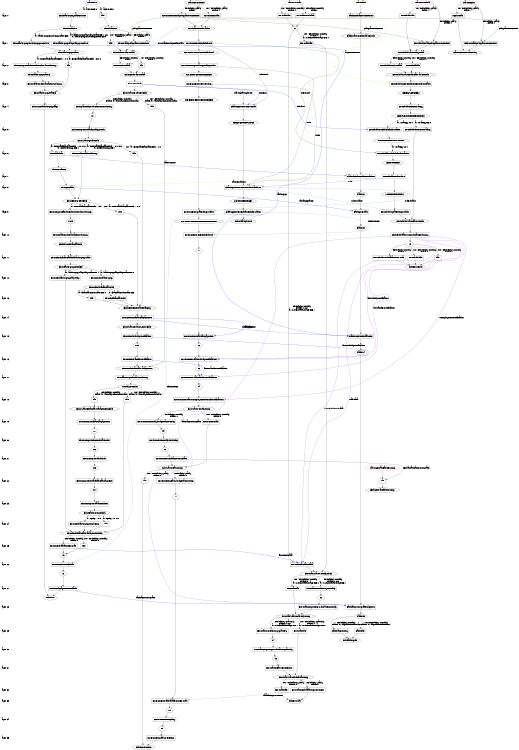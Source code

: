 digraph state_graph {
	rankdir=TB;
	size="8,5;"
	layer_0 [shape=plaintext, label="layer 0"];
	layer_1 [shape=plaintext, label="layer 1"];
	layer_0 -> layer_1 [style=invis];
	layer_2 [shape=plaintext, label="layer 2"];
	layer_1 -> layer_2 [style=invis];
	layer_3 [shape=plaintext, label="layer 3"];
	layer_2 -> layer_3 [style=invis];
	layer_4 [shape=plaintext, label="layer 4"];
	layer_3 -> layer_4 [style=invis];
	layer_5 [shape=plaintext, label="layer 5"];
	layer_4 -> layer_5 [style=invis];
	layer_6 [shape=plaintext, label="layer 6"];
	layer_5 -> layer_6 [style=invis];
	layer_7 [shape=plaintext, label="layer 7"];
	layer_6 -> layer_7 [style=invis];
	layer_8 [shape=plaintext, label="layer 8"];
	layer_7 -> layer_8 [style=invis];
	layer_9 [shape=plaintext, label="layer 9"];
	layer_8 -> layer_9 [style=invis];
	layer_10 [shape=plaintext, label="layer 10"];
	layer_9 -> layer_10 [style=invis];
	layer_11 [shape=plaintext, label="layer 11"];
	layer_10 -> layer_11 [style=invis];
	layer_12 [shape=plaintext, label="layer 12"];
	layer_11 -> layer_12 [style=invis];
	layer_13 [shape=plaintext, label="layer 13"];
	layer_12 -> layer_13 [style=invis];
	layer_14 [shape=plaintext, label="layer 14"];
	layer_13 -> layer_14 [style=invis];
	layer_15 [shape=plaintext, label="layer 15"];
	layer_14 -> layer_15 [style=invis];
	layer_16 [shape=plaintext, label="layer 16"];
	layer_15 -> layer_16 [style=invis];
	layer_17 [shape=plaintext, label="layer 17"];
	layer_16 -> layer_17 [style=invis];
	layer_18 [shape=plaintext, label="layer 18"];
	layer_17 -> layer_18 [style=invis];
	layer_19 [shape=plaintext, label="layer 19"];
	layer_18 -> layer_19 [style=invis];
	layer_20 [shape=plaintext, label="layer 20"];
	layer_19 -> layer_20 [style=invis];
	layer_21 [shape=plaintext, label="layer 21"];
	layer_20 -> layer_21 [style=invis];
	layer_22 [shape=plaintext, label="layer 22"];
	layer_21 -> layer_22 [style=invis];
	layer_23 [shape=plaintext, label="layer 23"];
	layer_22 -> layer_23 [style=invis];
	layer_24 [shape=plaintext, label="layer 24"];
	layer_23 -> layer_24 [style=invis];
	layer_25 [shape=plaintext, label="layer 25"];
	layer_24 -> layer_25 [style=invis];
	layer_26 [shape=plaintext, label="layer 26"];
	layer_25 -> layer_26 [style=invis];
	layer_27 [shape=plaintext, label="layer 27"];
	layer_26 -> layer_27 [style=invis];
	layer_28 [shape=plaintext, label="layer 28"];
	layer_27 -> layer_28 [style=invis];
	layer_29 [shape=plaintext, label="layer 29"];
	layer_28 -> layer_29 [style=invis];
	layer_30 [shape=plaintext, label="layer 30"];
	layer_29 -> layer_30 [style=invis];
	layer_31 [shape=plaintext, label="layer 31"];
	layer_30 -> layer_31 [style=invis];
	layer_32 [shape=plaintext, label="layer 32"];
	layer_31 -> layer_32 [style=invis];
	layer_33 [shape=plaintext, label="layer 33"];
	layer_32 -> layer_33 [style=invis];
	layer_34 [shape=plaintext, label="layer 34"];
	layer_33 -> layer_34 [style=invis];
	layer_35 [shape=plaintext, label="layer 35"];
	layer_34 -> layer_35 [style=invis];
	
	/* States */
	Firm_Monthly_Decision [label = "Monthly_Decision"]
	Firm_Firm_Start_Macro_Data [label = "Firm_Start_Macro_Data"]
	Firm_16 [label = "16"]
	Firm_15 [label = "15"]
	Firm_Firm_Start_Producer_Role [label = "Firm_Start_Producer_Role"]
	Firm_Firm_End_Macro_Data [label = "Firm_End_Macro_Data"]
	Firm_end_Firm [label = "end_Firm"]
	Firm_Firm_bankrupty_state_3 [label = "Firm_bankrupty_state_3"]
	Firm_Firm_bankrupty_state_2 [label = "Firm_bankrupty_state_2"]
	Firm_Firm_is_active [label = "Firm_is_active"]
	Firm_start_Firm [label = "start_Firm", color=blue]; 
	Firm_Firm_bankrupty_state_1 [label = "Firm_bankrupty_state_1"]
	Firm_Firm_not_active [label = "Firm_not_active"]
	Firm_Firm_End_Financial_Management [label = "Firm_End_Financial_Management"]
	Firm_005 [label = "005"]
	Firm_Firm_Start_Public_Sector_Role [label = "Firm_Start_Public_Sector_Role"]
	Firm_Firm_End_External_Financing [label = "Firm_End_External_Financing"]
	Firm_Firm_checks_financial_crisis [label = "Firm_checks_financial_crisis"]
	Firm_Firm_bankruptcy_checked [label = "Firm_bankruptcy_checked"]
	Firm_End_Firm_Financial_Role [label = "End_Firm_Financial_Role"]
	Firm_0003 [label = "0003"]
	Firm_02 [label = "02"]
	Firm_Firm_End_Financial_Management_Role [label = "Firm_End_Financial_Management_Role"]
	Firm_Firm_Bankruptcy_check [label = "Firm_Bankruptcy_check"]
	Firm_004 [label = "004"]
	Firm_003 [label = "003"]
	Firm_002 [label = "002"]
	Firm_001 [label = "001"]
	Firm_Firm_Start_Financial_Management_Role [label = "Firm_Start_Financial_Management_Role"]
	Firm_Firm_End_Credit_Role [label = "Firm_End_Credit_Role"]
	Firm_Firm_Credit_02 [label = "Firm_Credit_02"]
	Firm_Firm_Start_Credit_Role [label = "Firm_Start_Credit_Role"]
	Household_end_Household [label = "end_Household"]
	Household_15 [label = "15"]
	Household_Household_Start_Policy_Data [label = "Household_Start_Policy_Data"]
	Household_start_Household [label = "start_Household", color=blueviolet]; 
	Household_WAITORDERSTATUS [label = "WAITORDERSTATUS"]
	Household_Household_Start_Labour_Role [label = "Household_Start_Labour_Role"]
	Household_SEND_ORDERS [label = "SEND_ORDERS"]
	Household_BOND_BELIEF_FORMATION [label = "BOND_BELIEF_FORMATION"]
	Household_CHOOSE_TO_TRADE_OR_NOT [label = "CHOOSE_TO_TRADE_OR_NOT"]
	Household_SELECTSTRATEGY [label = "SELECTSTRATEGY"]
	Household_Household_Start_Financial_Market_Role [label = "Household_Start_Financial_Market_Role"]
	IGFirm_Start_IGFirm_Productivity [label = "Start_IGFirm_Productivity"]
	IGFirm_start_IGFirm [label = "start_IGFirm", color=brown]; 
	Eurostat_end_Eurostat [label = "end_Eurostat"]
	Eurostat_Eurostat_Start_EndOfYear_Loop [label = "Eurostat_Start_EndOfYear_Loop"]
	Eurostat_05 [label = "05"]
	Eurostat_04 [label = "04"]
	Eurostat_Eurostat_Start_Quarterly_Loop [label = "Eurostat_Start_Quarterly_Loop"]
	Eurostat_02 [label = "02"]
	Eurostat_Eurostat_Start_Monthly_Loop [label = "Eurostat_Start_Monthly_Loop"]
	Eurostat_01 [label = "01"]
	Eurostat_start_Eurostat [label = "start_Eurostat", color=burlywood4]; 
	Clearinghouse_end_Clearinghouse [label = "end_Clearinghouse"]
	Clearinghouse_COMPUTEDPRICES [label = "COMPUTEDPRICES"]
	Clearinghouse_RECEIVEDINFOSTOCK [label = "RECEIVEDINFOSTOCK"]
	Clearinghouse_start_Clearinghouse [label = "start_Clearinghouse", color=cadetblue]; 
	Bank_start_Bank [label = "start_Bank", color=chartreuse]; 
	Bank_end_Bank_cycle [label = "end_Bank_cycle"]
	Bank_Bank_05 [label = "Bank_05"]
	Bank_Bank_04 [label = "Bank_04"]
	Bank_Bank_03 [label = "Bank_03"]
	Bank_Bank_02 [label = "Bank_02"]
	Bank_Bank_start_credit_market_role [label = "Bank_start_credit_market_role"]
	Government_end_Government [label = "end_Government"]
	Government_09 [label = "09"]
	Government_08 [label = "08"]
	Government_07 [label = "07"]
	Government_06 [label = "06"]
	Government_05 [label = "05"]
	Government_Gov_Start_Yearly_Loop [label = "Gov_Start_Yearly_Loop"]
	Government_Gov_Start_Monthly_Loop [label = "Gov_Start_Monthly_Loop"]
	Government_04 [label = "04"]
	Government_03 [label = "03"]
	Government_02 [label = "02"]
	Government_start_Government [label = "start_Government", color=darkgreen]; 
	Government_01 [label = "01"]
	Government_GOVERNMENT_PORTFOLIO_UPDATED [label = "GOVERNMENT_PORTFOLIO_UPDATED"]
	Government_GOVERNMENT_SENT_ORDER [label = "GOVERNMENT_SENT_ORDER"]
	Government_GOVERNMENT_IN_DEFICIT [label = "GOVERNMENT_IN_DEFICIT"]
	Government_GOVERNMENT_SENT_info_bond [label = "GOVERNMENT_SENT_info_bond"]
	Government_Gov_Start_Bond_Market [label = "Gov_Start_Bond_Market"]
	Central_Bank_End_Central_Bank_Dummy [label = "End_Central_Bank_Dummy"]
	Central_Bank_Start_Central_Bank_Dummy [label = "Start_Central_Bank_Dummy", color=deeppink]; 
	Firm_Firm_ask_loan_Firm_Start_Credit_Role_Firm_Credit_02 [label = "Firm_ask_loan", shape = rect]
	Firm_Firm_get_loan_Firm_Credit_02_Firm_End_Credit_Role [label = "Firm_get_loan", shape = rect]
	Firm_Firm_compute_financial_payments_Firm_Start_Financial_Management_Role_001 [label = "Firm_compute_financial_payments", shape = rect]
	Firm_Firm_compute_income_statement_001_002 [label = "Firm_compute_income_statement", shape = rect]
	Firm_Firm_compute_dividends_002_003 [label = "Firm_compute_dividends", shape = rect]
	Firm_Firm_compute_total_financial_payments_003_004 [label = "Firm_compute_total_financial_payments", shape = rect]
	Firm_Firm_compute_balance_sheet_004_Firm_Bankruptcy_check [label = "Firm_compute_balance_sheet", shape = rect]
	Firm_Firm_set_bankruptcy_insolvency_Firm_Bankruptcy_check_Firm_End_Financial_Management_Role [label = "Firm_set_bankruptcy_insolvency", shape = rect]
	Firm_idle_Firm_Bankruptcy_check_Firm_End_Financial_Management_Role [label = "idle", shape = rect]
	Firm_Firm_compute_total_liquidity_needs_02_Firm_Start_Credit_Role [label = "Firm_compute_total_liquidity_needs", shape = rect]
	Firm_Firm_compute_and_send_stock_orders_dummy_Firm_End_Credit_Role_0003 [label = "Firm_compute_and_send_stock_orders_dummy", shape = rect]
	Firm_Firm_read_stock_transactions_dummy_0003_End_Firm_Financial_Role [label = "Firm_read_stock_transactions_dummy", shape = rect]
	Firm_Firm_check_financial_and_bankruptcy_state_End_Firm_Financial_Role_Firm_bankruptcy_checked [label = "Firm_check_financial_and_bankruptcy_state", shape = rect]
	Firm_Firm_set_bankruptcy_illiquidity_Firm_bankruptcy_checked_Firm_End_Financial_Management_Role [label = "Firm_set_bankruptcy_illiquidity", shape = rect]
	Firm_Firm_in_financial_crisis_Firm_checks_financial_crisis_Firm_End_External_Financing [label = "Firm_in_financial_crisis", shape = rect]
	Firm_Firm_not_in_bankruptcy_Firm_bankruptcy_checked_Firm_checks_financial_crisis [label = "Firm_not_in_bankruptcy", shape = rect]
	Firm_idle_Firm_checks_financial_crisis_Firm_End_External_Financing [label = "idle", shape = rect]
	Firm_idle_Firm_Start_Credit_Role_Firm_End_External_Financing [label = "idle", shape = rect]
	Firm_idle_Firm_End_Credit_Role_Firm_End_External_Financing [label = "idle", shape = rect]
	Firm_Firm_execute_financial_payments_Firm_End_External_Financing_Firm_Start_Public_Sector_Role [label = "Firm_execute_financial_payments", shape = rect]
	Firm_Firm_send_subsidy_notification_Firm_Start_Public_Sector_Role_005 [label = "Firm_send_subsidy_notification", shape = rect]
	Firm_Firm_send_transfer_notification_005_Firm_End_Financial_Management [label = "Firm_send_transfer_notification", shape = rect]
	Firm_Firm_bankruptcy_insolvency_procedure_Firm_not_active_Firm_bankrupty_state_1 [label = "Firm_bankruptcy_insolvency_procedure", shape = rect]
	Firm_Firm_bankruptcy_illiquidity_procedure_Firm_not_active_Firm_bankrupty_state_1 [label = "Firm_bankruptcy_illiquidity_procedure", shape = rect]
	Firm_Firm_bankruptcy_idle_counter_start_Firm_Firm_not_active [label = "Firm_bankruptcy_idle_counter", shape = rect]
	Firm_idle_start_Firm_Firm_is_active [label = "idle", shape = rect]
	Firm_Firm_compute_and_send_stock_orders_dummy_Firm_bankrupty_state_1_Firm_bankrupty_state_2 [label = "Firm_compute_and_send_stock_orders_dummy", shape = rect]
	Firm_Firm_read_stock_transactions_dummy_Firm_bankrupty_state_2_Firm_bankrupty_state_3 [label = "Firm_read_stock_transactions_dummy", shape = rect]
	Firm_Firm_reset_bankruptcy_flags_Firm_bankrupty_state_3_end_Firm [label = "Firm_reset_bankruptcy_flags", shape = rect]
	Firm_idle_Firm_bankrupty_state_1_Firm_bankrupty_state_3 [label = "idle", shape = rect]
	Firm_Firm_send_info_Firm_End_Macro_Data_Firm_Start_Producer_Role [label = "Firm_send_info", shape = rect]
	Firm_Firm_receive_stock_info_15_16 [label = "Firm_receive_stock_info", shape = rect]
	Firm_idle_Firm_is_active_Firm_Start_Macro_Data [label = "idle", shape = rect]
	Firm_Firm_read_policy_announcements_Firm_is_active_Firm_Start_Macro_Data [label = "Firm_read_policy_announcements", shape = rect]
	Firm_Firm_receive_data_Firm_Start_Macro_Data_Firm_End_Macro_Data [label = "Firm_receive_data", shape = rect]
	Firm_idle_Firm_Start_Macro_Data_Firm_End_Macro_Data [label = "idle", shape = rect]
	Firm_Firm_send_data_to_Eurostat_Firm_End_Financial_Management_Role_15 [label = "Firm_send_data_to_Eurostat", shape = rect]
	Firm_idle_Firm_End_Financial_Management_Role_15 [label = "idle", shape = rect]
	Firm_Firm_send_payments_to_bank_16_end_Firm [label = "Firm_send_payments_to_bank", shape = rect]
	Firm_Firm_planned_production_costs_dummy_Firm_Start_Producer_Role_02 [label = "Firm_planned_production_costs_dummy", shape = rect]
	Firm_Firm_credit_market_dummy_Firm_Start_Credit_Role_Firm_End_Credit_Role [label = "Firm_credit_market_dummy", shape = rect]
	Firm_Firm_labour_good_market_dummy_Firm_End_Financial_Management_Monthly_Decision [label = "Firm_labour_good_market_dummy", shape = rect]
	Firm_idle_Monthly_Decision_Firm_Start_Financial_Management_Role [label = "idle", shape = rect]
	Firm_idle_Monthly_Decision_Firm_End_Financial_Management_Role [label = "idle", shape = rect]
	Firm_idle_Firm_Start_Producer_Role_Firm_End_Financial_Management [label = "idle", shape = rect]
	Household_Household_receive_info_interest_from_bank_Household_Start_Financial_Market_Role_SELECTSTRATEGY [label = "Household_receive_info_interest_from_bank", shape = rect]
	Household_Household_select_strategy_SELECTSTRATEGY_CHOOSE_TO_TRADE_OR_NOT [label = "Household_select_strategy", shape = rect]
	Household_Household_stock_beliefs_formation_CHOOSE_TO_TRADE_OR_NOT_BOND_BELIEF_FORMATION [label = "Household_stock_beliefs_formation", shape = rect]
	Household_Household_bond_beliefs_formation_BOND_BELIEF_FORMATION_SEND_ORDERS [label = "Household_bond_beliefs_formation", shape = rect]
	Household_Household_does_not_trading_CHOOSE_TO_TRADE_OR_NOT_Household_Start_Labour_Role [label = "Household_does_not_trading", shape = rect]
	Household_Household_send_orders_SEND_ORDERS_WAITORDERSTATUS [label = "Household_send_orders", shape = rect]
	Household_Household_update_its_portfolio_WAITORDERSTATUS_Household_Start_Labour_Role [label = "Household_update_its_portfolio", shape = rect]
	Household_Household_idle_start_Household_Household_Start_Policy_Data [label = "Household_idle", shape = rect]
	Household_Household_read_policy_announcements_start_Household_Household_Start_Policy_Data [label = "Household_read_policy_announcements", shape = rect]
	Household_Household_receive_data_Household_Start_Policy_Data_Household_Start_Financial_Market_Role [label = "Household_receive_data", shape = rect]
	Household_Household_idle_Household_Start_Policy_Data_Household_Start_Financial_Market_Role [label = "Household_idle", shape = rect]
	Household_Household_send_data_to_Eurostat_15_end_Household [label = "Household_send_data_to_Eurostat", shape = rect]
	Household_Household_idle_15_end_Household [label = "Household_idle", shape = rect]
	Household_idle_15_end_Household [label = "idle", shape = rect]
	Household_Household_labour_good_market_dummy_Household_Start_Labour_Role_15 [label = "Household_labour_good_market_dummy", shape = rect]
	IGFirm_IGFirm_idle_start_IGFirm_Start_IGFirm_Productivity [label = "IGFirm_idle", shape = rect]
	IGFirm_IGFirm_read_policy_announcements_start_IGFirm_Start_IGFirm_Productivity [label = "IGFirm_read_policy_announcements", shape = rect]
	Eurostat_Eurostat_send_data_start_Eurostat_01 [label = "Eurostat_send_data", shape = rect]
	Eurostat_Eurostat_idle_start_Eurostat_01 [label = "Eurostat_idle", shape = rect]
	Eurostat_Eurostat_idle_01_Eurostat_Start_Monthly_Loop [label = "Eurostat_idle", shape = rect]
	Eurostat_Eurostat_calculate_data_01_Eurostat_Start_Monthly_Loop [label = "Eurostat_calculate_data", shape = rect]
	Eurostat_Eurostat_store_history_monthly_Eurostat_Start_Monthly_Loop_02 [label = "Eurostat_store_history_monthly", shape = rect]
	Eurostat_Eurostat_compute_growth_rates_monthly_02_Eurostat_Start_Quarterly_Loop [label = "Eurostat_compute_growth_rates_monthly", shape = rect]
	Eurostat_Eurostat_idle_Eurostat_Start_Monthly_Loop_Eurostat_Start_Quarterly_Loop [label = "Eurostat_idle", shape = rect]
	Eurostat_Eurostat_store_history_quarterly_Eurostat_Start_Quarterly_Loop_04 [label = "Eurostat_store_history_quarterly", shape = rect]
	Eurostat_Eurostat_compute_growth_rates_quarterly_04_05 [label = "Eurostat_compute_growth_rates_quarterly", shape = rect]
	Eurostat_Eurostat_measure_recession_05_Eurostat_Start_EndOfYear_Loop [label = "Eurostat_measure_recession", shape = rect]
	Eurostat_Eurostat_idle_Eurostat_Start_Quarterly_Loop_Eurostat_Start_EndOfYear_Loop [label = "Eurostat_idle", shape = rect]
	Eurostat_Eurostat_idle_Eurostat_Start_EndOfYear_Loop_end_Eurostat [label = "Eurostat_idle", shape = rect]
	Eurostat_Eurostat_send_data_to_government_Eurostat_Start_EndOfYear_Loop_end_Eurostat [label = "Eurostat_send_data_to_government", shape = rect]
	Clearinghouse_ClearingHouse_receive_info_start_Clearinghouse_RECEIVEDINFOSTOCK [label = "ClearingHouse_receive_info", shape = rect]
	Clearinghouse_ClearingHouse_receive_orders_and_run_RECEIVEDINFOSTOCK_COMPUTEDPRICES [label = "ClearingHouse_receive_orders_and_run", shape = rect]
	Clearinghouse_ClearingHouse_send_asset_information_COMPUTEDPRICES_end_Clearinghouse [label = "ClearingHouse_send_asset_information", shape = rect]
	Bank_Bank_decide_credit_conditions_Bank_start_credit_market_role_Bank_02 [label = "Bank_decide_credit_conditions", shape = rect]
	Bank_Bank_give_loan_Bank_02_Bank_03 [label = "Bank_give_loan", shape = rect]
	Bank_Bank_receive_installment_Bank_03_Bank_04 [label = "Bank_receive_installment", shape = rect]
	Bank_Bank_account_update_deposits_Bank_04_Bank_05 [label = "Bank_account_update_deposits", shape = rect]
	Bank_Bank_accounting_Bank_05_end_Bank_cycle [label = "Bank_accounting", shape = rect]
	Bank_Bank_idle_Bank_05_end_Bank_cycle [label = "Bank_idle", shape = rect]
	Bank_Bank_send_accountInterest_start_Bank_Bank_start_credit_market_role [label = "Bank_send_accountInterest", shape = rect]
	Government_Government_send_info_bond_Gov_Start_Bond_Market_GOVERNMENT_SENT_info_bond [label = "Government_send_info_bond", shape = rect]
	Government_Government_generate_pending_orders_GOVERNMENT_SENT_info_bond_GOVERNMENT_IN_DEFICIT [label = "Government_generate_pending_orders", shape = rect]
	Government_Government_orders_issuing_GOVERNMENT_IN_DEFICIT_GOVERNMENT_SENT_ORDER [label = "Government_orders_issuing", shape = rect]
	Government_Government_update_its_portfolio_GOVERNMENT_SENT_ORDER_GOVERNMENT_PORTFOLIO_UPDATED [label = "Government_update_its_portfolio", shape = rect]
	Government_Government_receive_info_bond_GOVERNMENT_PORTFOLIO_UPDATED_01 [label = "Government_receive_info_bond", shape = rect]
	Government_Government_idle_start_Government_Gov_Start_Bond_Market [label = "Government_idle", shape = rect]
	Government_Government_send_policy_announcements_start_Government_Gov_Start_Bond_Market [label = "Government_send_policy_announcements", shape = rect]
	Government_Government_read_tax_payments_01_02 [label = "Government_read_tax_payments", shape = rect]
	Government_Government_read_subsidy_notifications_02_03 [label = "Government_read_subsidy_notifications", shape = rect]
	Government_Government_read_transfer_notifications_03_04 [label = "Government_read_transfer_notifications", shape = rect]
	Government_Government_read_unemployment_benefit_notifications_04_Gov_Start_Monthly_Loop [label = "Government_read_unemployment_benefit_notifications", shape = rect]
	Government_Government_idle_Gov_Start_Monthly_Loop_Gov_Start_Yearly_Loop [label = "Government_idle", shape = rect]
	Government_Government_monthly_budget_accounting_Gov_Start_Monthly_Loop_05 [label = "Government_monthly_budget_accounting", shape = rect]
	Government_Government_send_account_update_06_Gov_Start_Yearly_Loop [label = "Government_send_account_update", shape = rect]
	Government_Government_read_data_from_Eurostat_07_08 [label = "Government_read_data_from_Eurostat", shape = rect]
	Government_Government_set_policy_08_09 [label = "Government_set_policy", shape = rect]
	Government_Government_yearly_resetting_09_end_Government [label = "Government_yearly_resetting", shape = rect]
	Government_idle_Gov_Start_Yearly_Loop_end_Government [label = "idle", shape = rect]
	Government_Government_yearly_budget_accounting_Gov_Start_Yearly_Loop_07 [label = "Government_yearly_budget_accounting", shape = rect]
	Government_Government_monthly_resetting_05_06 [label = "Government_monthly_resetting", shape = rect]
	Central_Bank_idle_Start_Central_Bank_Dummy_End_Central_Bank_Dummy [label = "idle", shape = rect]
	
	/* Transitions */
	Firm_Firm_Start_Credit_Role -> Firm_Firm_ask_loan_Firm_Start_Credit_Role_Firm_Credit_02 [ label = "a->external_financial_needs > 0.0 &&\na->credit_dummy == 0"];
	Firm_Firm_ask_loan_Firm_Start_Credit_Role_Firm_Credit_02 -> Firm_Firm_Credit_02;
	Firm_Firm_Credit_02 -> Firm_Firm_get_loan_Firm_Credit_02_Firm_End_Credit_Role;
	Firm_Firm_get_loan_Firm_Credit_02_Firm_End_Credit_Role -> Firm_Firm_End_Credit_Role;
	Firm_Firm_Start_Financial_Management_Role -> Firm_Firm_compute_financial_payments_Firm_Start_Financial_Management_Role_001;
	Firm_Firm_compute_financial_payments_Firm_Start_Financial_Management_Role_001 -> Firm_001;
	Firm_001 -> Firm_Firm_compute_income_statement_001_002;
	Firm_Firm_compute_income_statement_001_002 -> Firm_002;
	Firm_002 -> Firm_Firm_compute_dividends_002_003;
	Firm_Firm_compute_dividends_002_003 -> Firm_003;
	Firm_003 -> Firm_Firm_compute_total_financial_payments_003_004;
	Firm_Firm_compute_total_financial_payments_003_004 -> Firm_004;
	Firm_004 -> Firm_Firm_compute_balance_sheet_004_Firm_Bankruptcy_check;
	Firm_Firm_compute_balance_sheet_004_Firm_Bankruptcy_check -> Firm_Firm_Bankruptcy_check;
	Firm_Firm_Bankruptcy_check -> Firm_Firm_set_bankruptcy_insolvency_Firm_Bankruptcy_check_Firm_End_Financial_Management_Role [ label = "a->equity < 0.0"];
	Firm_Firm_set_bankruptcy_insolvency_Firm_Bankruptcy_check_Firm_End_Financial_Management_Role -> Firm_Firm_End_Financial_Management_Role;
	Firm_Firm_Bankruptcy_check -> Firm_idle_Firm_Bankruptcy_check_Firm_End_Financial_Management_Role [ label = "a->equity >= 0.0"];
	Firm_idle_Firm_Bankruptcy_check_Firm_End_Financial_Management_Role -> Firm_Firm_End_Financial_Management_Role;
	Firm_02 -> Firm_Firm_compute_total_liquidity_needs_02_Firm_Start_Credit_Role;
	Firm_Firm_compute_total_liquidity_needs_02_Firm_Start_Credit_Role -> Firm_Firm_Start_Credit_Role;
	Firm_Firm_End_Credit_Role -> Firm_Firm_compute_and_send_stock_orders_dummy_Firm_End_Credit_Role_0003 [ label = "a->external_financial_needs > 0.0"];
	Firm_Firm_compute_and_send_stock_orders_dummy_Firm_End_Credit_Role_0003 -> Firm_0003;
	Firm_0003 -> Firm_Firm_read_stock_transactions_dummy_0003_End_Firm_Financial_Role;
	Firm_Firm_read_stock_transactions_dummy_0003_End_Firm_Financial_Role -> Firm_End_Firm_Financial_Role;
	Firm_End_Firm_Financial_Role -> Firm_Firm_check_financial_and_bankruptcy_state_End_Firm_Financial_Role_Firm_bankruptcy_checked;
	Firm_Firm_check_financial_and_bankruptcy_state_End_Firm_Financial_Role_Firm_bankruptcy_checked -> Firm_Firm_bankruptcy_checked;
	Firm_Firm_bankruptcy_checked -> Firm_Firm_set_bankruptcy_illiquidity_Firm_bankruptcy_checked_Firm_End_Financial_Management_Role [ label = "a->bankruptcy_illiquidity_state == 1"];
	Firm_Firm_set_bankruptcy_illiquidity_Firm_bankruptcy_checked_Firm_End_Financial_Management_Role -> Firm_Firm_End_Financial_Management_Role;
	Firm_Firm_checks_financial_crisis -> Firm_Firm_in_financial_crisis_Firm_checks_financial_crisis_Firm_End_External_Financing [ label = "a->financial_crisis_state == 1"];
	Firm_Firm_in_financial_crisis_Firm_checks_financial_crisis_Firm_End_External_Financing -> Firm_Firm_End_External_Financing;
	Firm_Firm_bankruptcy_checked -> Firm_Firm_not_in_bankruptcy_Firm_bankruptcy_checked_Firm_checks_financial_crisis [ label = "a->bankruptcy_illiquidity_state == 0"];
	Firm_Firm_not_in_bankruptcy_Firm_bankruptcy_checked_Firm_checks_financial_crisis -> Firm_Firm_checks_financial_crisis;
	Firm_Firm_checks_financial_crisis -> Firm_idle_Firm_checks_financial_crisis_Firm_End_External_Financing [ label = "a->financial_crisis_state == 0"];
	Firm_idle_Firm_checks_financial_crisis_Firm_End_External_Financing -> Firm_Firm_End_External_Financing;
	Firm_Firm_Start_Credit_Role -> Firm_idle_Firm_Start_Credit_Role_Firm_End_External_Financing [ label = "not ( a->external_financial_needs > 0.0 )"];
	Firm_idle_Firm_Start_Credit_Role_Firm_End_External_Financing -> Firm_Firm_End_External_Financing;
	Firm_Firm_End_Credit_Role -> Firm_idle_Firm_End_Credit_Role_Firm_End_External_Financing [ label = "not ( a->external_financial_needs > 0.0 )"];
	Firm_idle_Firm_End_Credit_Role_Firm_End_External_Financing -> Firm_Firm_End_External_Financing;
	Firm_Firm_End_External_Financing -> Firm_Firm_execute_financial_payments_Firm_End_External_Financing_Firm_Start_Public_Sector_Role;
	Firm_Firm_execute_financial_payments_Firm_End_External_Financing_Firm_Start_Public_Sector_Role -> Firm_Firm_Start_Public_Sector_Role;
	Firm_Firm_Start_Public_Sector_Role -> Firm_Firm_send_subsidy_notification_Firm_Start_Public_Sector_Role_005;
	Firm_Firm_send_subsidy_notification_Firm_Start_Public_Sector_Role_005 -> Firm_005;
	Firm_005 -> Firm_Firm_send_transfer_notification_005_Firm_End_Financial_Management;
	Firm_Firm_send_transfer_notification_005_Firm_End_Financial_Management -> Firm_Firm_End_Financial_Management;
	Firm_Firm_not_active -> Firm_Firm_bankruptcy_insolvency_procedure_Firm_not_active_Firm_bankrupty_state_1 [ label = "a->bankruptcy_insolvency_state == 1"];
	Firm_Firm_bankruptcy_insolvency_procedure_Firm_not_active_Firm_bankrupty_state_1 -> Firm_Firm_bankrupty_state_1;
	Firm_Firm_not_active -> Firm_Firm_bankruptcy_illiquidity_procedure_Firm_not_active_Firm_bankrupty_state_1 [ label = "a->bankruptcy_illiquidity_state == 1 &&\na->bankruptcy_insolvency_state == 0"];
	Firm_Firm_bankruptcy_illiquidity_procedure_Firm_not_active_Firm_bankrupty_state_1 -> Firm_Firm_bankrupty_state_1;
	Firm_start_Firm -> Firm_Firm_bankruptcy_idle_counter_start_Firm_Firm_not_active [ label = "a->active == 0"];
	Firm_Firm_bankruptcy_idle_counter_start_Firm_Firm_not_active -> Firm_Firm_not_active;
	Firm_start_Firm -> Firm_idle_start_Firm_Firm_is_active [ label = "a->active == 1"];
	Firm_idle_start_Firm_Firm_is_active -> Firm_Firm_is_active;
	Firm_Firm_bankrupty_state_1 -> Firm_Firm_compute_and_send_stock_orders_dummy_Firm_bankrupty_state_1_Firm_bankrupty_state_2 [ label = "a->external_financial_needs > 0.0"];
	Firm_Firm_compute_and_send_stock_orders_dummy_Firm_bankrupty_state_1_Firm_bankrupty_state_2 -> Firm_Firm_bankrupty_state_2;
	Firm_Firm_bankrupty_state_2 -> Firm_Firm_read_stock_transactions_dummy_Firm_bankrupty_state_2_Firm_bankrupty_state_3;
	Firm_Firm_read_stock_transactions_dummy_Firm_bankrupty_state_2_Firm_bankrupty_state_3 -> Firm_Firm_bankrupty_state_3;
	Firm_Firm_bankrupty_state_3 -> Firm_Firm_reset_bankruptcy_flags_Firm_bankrupty_state_3_end_Firm;
	Firm_Firm_reset_bankruptcy_flags_Firm_bankrupty_state_3_end_Firm -> Firm_end_Firm;
	Firm_Firm_bankrupty_state_1 -> Firm_idle_Firm_bankrupty_state_1_Firm_bankrupty_state_3 [ label = "a->external_financial_needs <= 0.0"];
	Firm_idle_Firm_bankrupty_state_1_Firm_bankrupty_state_3 -> Firm_Firm_bankrupty_state_3;
	Firm_Firm_End_Macro_Data -> Firm_Firm_send_info_Firm_End_Macro_Data_Firm_Start_Producer_Role;
	Firm_Firm_send_info_Firm_End_Macro_Data_Firm_Start_Producer_Role -> Firm_Firm_Start_Producer_Role;
	Firm_15 -> Firm_Firm_receive_stock_info_15_16;
	Firm_Firm_receive_stock_info_15_16 -> Firm_16;
	Firm_Firm_is_active -> Firm_idle_Firm_is_active_Firm_Start_Macro_Data [ label = "not ( Periodicity: yearly\nPhase: 1 )"];
	Firm_idle_Firm_is_active_Firm_Start_Macro_Data -> Firm_Firm_Start_Macro_Data;
	Firm_Firm_is_active -> Firm_Firm_read_policy_announcements_Firm_is_active_Firm_Start_Macro_Data [ label = "Periodicity: yearly\nPhase: 1"];
	Firm_Firm_read_policy_announcements_Firm_is_active_Firm_Start_Macro_Data -> Firm_Firm_Start_Macro_Data;
	Firm_Firm_Start_Macro_Data -> Firm_Firm_receive_data_Firm_Start_Macro_Data_Firm_End_Macro_Data [ label = "Periodicity: monthly\nPhase: 1"];
	Firm_Firm_receive_data_Firm_Start_Macro_Data_Firm_End_Macro_Data -> Firm_Firm_End_Macro_Data;
	Firm_Firm_Start_Macro_Data -> Firm_idle_Firm_Start_Macro_Data_Firm_End_Macro_Data [ label = "not ( Periodicity: monthly\nPhase: 1 )"];
	Firm_idle_Firm_Start_Macro_Data_Firm_End_Macro_Data -> Firm_Firm_End_Macro_Data;
	Firm_Firm_End_Financial_Management_Role -> Firm_Firm_send_data_to_Eurostat_Firm_End_Financial_Management_Role_15 [ label = "Periodicity: monthly\nPhase: 0"];
	Firm_Firm_send_data_to_Eurostat_Firm_End_Financial_Management_Role_15 -> Firm_15;
	Firm_Firm_End_Financial_Management_Role -> Firm_idle_Firm_End_Financial_Management_Role_15 [ label = "not ( Periodicity: monthly\nPhase: 0 )"];
	Firm_idle_Firm_End_Financial_Management_Role_15 -> Firm_15;
	Firm_16 -> Firm_Firm_send_payments_to_bank_16_end_Firm;
	Firm_Firm_send_payments_to_bank_16_end_Firm -> Firm_end_Firm;
	Firm_Firm_Start_Producer_Role -> Firm_Firm_planned_production_costs_dummy_Firm_Start_Producer_Role_02 [ label = "Periodicity: monthly\nPhase: a->last_day_of_month_to_act"];
	Firm_Firm_planned_production_costs_dummy_Firm_Start_Producer_Role_02 -> Firm_02;
	Firm_Firm_Start_Credit_Role -> Firm_Firm_credit_market_dummy_Firm_Start_Credit_Role_Firm_End_Credit_Role [ label = "a->external_financial_needs > 0.0 &&\na->credit_dummy == 1"];
	Firm_Firm_credit_market_dummy_Firm_Start_Credit_Role_Firm_End_Credit_Role -> Firm_Firm_End_Credit_Role;
	Firm_Firm_End_Financial_Management -> Firm_Firm_labour_good_market_dummy_Firm_End_Financial_Management_Monthly_Decision;
	Firm_Firm_labour_good_market_dummy_Firm_End_Financial_Management_Monthly_Decision -> Firm_Monthly_Decision;
	Firm_Monthly_Decision -> Firm_idle_Monthly_Decision_Firm_Start_Financial_Management_Role [ label = "Periodicity: monthly\nPhase: a->last_day_of_month_to_act"];
	Firm_idle_Monthly_Decision_Firm_Start_Financial_Management_Role -> Firm_Firm_Start_Financial_Management_Role;
	Firm_Monthly_Decision -> Firm_idle_Monthly_Decision_Firm_End_Financial_Management_Role [ label = "not ( Periodicity: monthly\nPhase: a->last_day_of_month_to_act )"];
	Firm_idle_Monthly_Decision_Firm_End_Financial_Management_Role -> Firm_Firm_End_Financial_Management_Role;
	Firm_Firm_Start_Producer_Role -> Firm_idle_Firm_Start_Producer_Role_Firm_End_Financial_Management [ label = "not ( Periodicity: monthly\nPhase: a->last_day_of_month_to_act )"];
	Firm_idle_Firm_Start_Producer_Role_Firm_End_Financial_Management -> Firm_Firm_End_Financial_Management;
	Household_Household_Start_Financial_Market_Role -> Household_Household_receive_info_interest_from_bank_Household_Start_Financial_Market_Role_SELECTSTRATEGY;
	Household_Household_receive_info_interest_from_bank_Household_Start_Financial_Market_Role_SELECTSTRATEGY -> Household_SELECTSTRATEGY;
	Household_SELECTSTRATEGY -> Household_Household_select_strategy_SELECTSTRATEGY_CHOOSE_TO_TRADE_OR_NOT;
	Household_Household_select_strategy_SELECTSTRATEGY_CHOOSE_TO_TRADE_OR_NOT -> Household_CHOOSE_TO_TRADE_OR_NOT;
	Household_CHOOSE_TO_TRADE_OR_NOT -> Household_Household_stock_beliefs_formation_CHOOSE_TO_TRADE_OR_NOT_BOND_BELIEF_FORMATION [ label = "a->strategy != 0"];
	Household_Household_stock_beliefs_formation_CHOOSE_TO_TRADE_OR_NOT_BOND_BELIEF_FORMATION -> Household_BOND_BELIEF_FORMATION;
	Household_BOND_BELIEF_FORMATION -> Household_Household_bond_beliefs_formation_BOND_BELIEF_FORMATION_SEND_ORDERS [ label = "a->strategy != 0"];
	Household_Household_bond_beliefs_formation_BOND_BELIEF_FORMATION_SEND_ORDERS -> Household_SEND_ORDERS;
	Household_CHOOSE_TO_TRADE_OR_NOT -> Household_Household_does_not_trading_CHOOSE_TO_TRADE_OR_NOT_Household_Start_Labour_Role [ label = "a->strategy == 0"];
	Household_Household_does_not_trading_CHOOSE_TO_TRADE_OR_NOT_Household_Start_Labour_Role -> Household_Household_Start_Labour_Role;
	Household_SEND_ORDERS -> Household_Household_send_orders_SEND_ORDERS_WAITORDERSTATUS;
	Household_Household_send_orders_SEND_ORDERS_WAITORDERSTATUS -> Household_WAITORDERSTATUS;
	Household_WAITORDERSTATUS -> Household_Household_update_its_portfolio_WAITORDERSTATUS_Household_Start_Labour_Role;
	Household_Household_update_its_portfolio_WAITORDERSTATUS_Household_Start_Labour_Role -> Household_Household_Start_Labour_Role;
	Household_start_Household -> Household_Household_idle_start_Household_Household_Start_Policy_Data [ label = "not ( Periodicity: yearly\nPhase: 1 )"];
	Household_Household_idle_start_Household_Household_Start_Policy_Data -> Household_Household_Start_Policy_Data;
	Household_start_Household -> Household_Household_read_policy_announcements_start_Household_Household_Start_Policy_Data [ label = "Periodicity: yearly\nPhase: 1"];
	Household_Household_read_policy_announcements_start_Household_Household_Start_Policy_Data -> Household_Household_Start_Policy_Data;
	Household_Household_Start_Policy_Data -> Household_Household_receive_data_Household_Start_Policy_Data_Household_Start_Financial_Market_Role [ label = "Periodicity: monthly\nPhase: 1"];
	Household_Household_receive_data_Household_Start_Policy_Data_Household_Start_Financial_Market_Role -> Household_Household_Start_Financial_Market_Role;
	Household_Household_Start_Policy_Data -> Household_Household_idle_Household_Start_Policy_Data_Household_Start_Financial_Market_Role [ label = "not ( Periodicity: monthly\nPhase: 1 )"];
	Household_Household_idle_Household_Start_Policy_Data_Household_Start_Financial_Market_Role -> Household_Household_Start_Financial_Market_Role;
	Household_15 -> Household_Household_send_data_to_Eurostat_15_end_Household [ label = "Periodicity: monthly\nPhase: 0"];
	Household_Household_send_data_to_Eurostat_15_end_Household -> Household_end_Household;
	Household_15 -> Household_Household_idle_15_end_Household [ label = "not ( Periodicity: monthly\nPhase: 0 )"];
	Household_Household_idle_15_end_Household -> Household_end_Household;
	Household_15 -> Household_idle_15_end_Household [ label = "not ( Periodicity: monthly\nPhase: 0 )"];
	Household_idle_15_end_Household -> Household_end_Household;
	Household_Household_Start_Labour_Role -> Household_Household_labour_good_market_dummy_Household_Start_Labour_Role_15;
	Household_Household_labour_good_market_dummy_Household_Start_Labour_Role_15 -> Household_15;
	IGFirm_start_IGFirm -> IGFirm_IGFirm_idle_start_IGFirm_Start_IGFirm_Productivity [ label = "not ( Periodicity: yearly\nPhase: 1 )"];
	IGFirm_IGFirm_idle_start_IGFirm_Start_IGFirm_Productivity -> IGFirm_Start_IGFirm_Productivity;
	IGFirm_start_IGFirm -> IGFirm_IGFirm_read_policy_announcements_start_IGFirm_Start_IGFirm_Productivity [ label = "Periodicity: yearly\nPhase: 1"];
	IGFirm_IGFirm_read_policy_announcements_start_IGFirm_Start_IGFirm_Productivity -> IGFirm_Start_IGFirm_Productivity;
	Eurostat_start_Eurostat -> Eurostat_Eurostat_send_data_start_Eurostat_01 [ label = "Periodicity: monthly\nPhase: 1"];
	Eurostat_Eurostat_send_data_start_Eurostat_01 -> Eurostat_01;
	Eurostat_start_Eurostat -> Eurostat_Eurostat_idle_start_Eurostat_01 [ label = "not ( Periodicity: monthly\nPhase: 1 )"];
	Eurostat_Eurostat_idle_start_Eurostat_01 -> Eurostat_01;
	Eurostat_01 -> Eurostat_Eurostat_idle_01_Eurostat_Start_Monthly_Loop [ label = "not ( Periodicity: monthly\nPhase: 0 ) ||\na->switch_datastorage == 0"];
	Eurostat_Eurostat_idle_01_Eurostat_Start_Monthly_Loop -> Eurostat_Eurostat_Start_Monthly_Loop;
	Eurostat_01 -> Eurostat_Eurostat_calculate_data_01_Eurostat_Start_Monthly_Loop [ label = "Periodicity: monthly\nPhase: 0 &&\na->switch_datastorage == 1"];
	Eurostat_Eurostat_calculate_data_01_Eurostat_Start_Monthly_Loop -> Eurostat_Eurostat_Start_Monthly_Loop;
	Eurostat_Eurostat_Start_Monthly_Loop -> Eurostat_Eurostat_store_history_monthly_Eurostat_Start_Monthly_Loop_02 [ label = "Periodicity: monthly\nPhase: 0 &&\na->switch_datastorage == 1"];
	Eurostat_Eurostat_store_history_monthly_Eurostat_Start_Monthly_Loop_02 -> Eurostat_02;
	Eurostat_02 -> Eurostat_Eurostat_compute_growth_rates_monthly_02_Eurostat_Start_Quarterly_Loop;
	Eurostat_Eurostat_compute_growth_rates_monthly_02_Eurostat_Start_Quarterly_Loop -> Eurostat_Eurostat_Start_Quarterly_Loop;
	Eurostat_Eurostat_Start_Monthly_Loop -> Eurostat_Eurostat_idle_Eurostat_Start_Monthly_Loop_Eurostat_Start_Quarterly_Loop [ label = "not ( Periodicity: monthly\nPhase: 0 ) ||\na->switch_datastorage == 0"];
	Eurostat_Eurostat_idle_Eurostat_Start_Monthly_Loop_Eurostat_Start_Quarterly_Loop -> Eurostat_Eurostat_Start_Quarterly_Loop;
	Eurostat_Eurostat_Start_Quarterly_Loop -> Eurostat_Eurostat_store_history_quarterly_Eurostat_Start_Quarterly_Loop_04 [ label = "Periodicity: quarterly\nPhase: 0 &&\na->switch_datastorage == 1"];
	Eurostat_Eurostat_store_history_quarterly_Eurostat_Start_Quarterly_Loop_04 -> Eurostat_04;
	Eurostat_04 -> Eurostat_Eurostat_compute_growth_rates_quarterly_04_05;
	Eurostat_Eurostat_compute_growth_rates_quarterly_04_05 -> Eurostat_05;
	Eurostat_05 -> Eurostat_Eurostat_measure_recession_05_Eurostat_Start_EndOfYear_Loop;
	Eurostat_Eurostat_measure_recession_05_Eurostat_Start_EndOfYear_Loop -> Eurostat_Eurostat_Start_EndOfYear_Loop;
	Eurostat_Eurostat_Start_Quarterly_Loop -> Eurostat_Eurostat_idle_Eurostat_Start_Quarterly_Loop_Eurostat_Start_EndOfYear_Loop [ label = "not ( Periodicity: quarterly\nPhase: 0 ) ||\na->switch_datastorage == 0"];
	Eurostat_Eurostat_idle_Eurostat_Start_Quarterly_Loop_Eurostat_Start_EndOfYear_Loop -> Eurostat_Eurostat_Start_EndOfYear_Loop;
	Eurostat_Eurostat_Start_EndOfYear_Loop -> Eurostat_Eurostat_idle_Eurostat_Start_EndOfYear_Loop_end_Eurostat [ label = "not ( Periodicity: yearly\nPhase: 0 )"];
	Eurostat_Eurostat_idle_Eurostat_Start_EndOfYear_Loop_end_Eurostat -> Eurostat_end_Eurostat;
	Eurostat_Eurostat_Start_EndOfYear_Loop -> Eurostat_Eurostat_send_data_to_government_Eurostat_Start_EndOfYear_Loop_end_Eurostat [ label = "Periodicity: yearly\nPhase: 0"];
	Eurostat_Eurostat_send_data_to_government_Eurostat_Start_EndOfYear_Loop_end_Eurostat -> Eurostat_end_Eurostat;
	Clearinghouse_start_Clearinghouse -> Clearinghouse_ClearingHouse_receive_info_start_Clearinghouse_RECEIVEDINFOSTOCK;
	Clearinghouse_ClearingHouse_receive_info_start_Clearinghouse_RECEIVEDINFOSTOCK -> Clearinghouse_RECEIVEDINFOSTOCK;
	Clearinghouse_RECEIVEDINFOSTOCK -> Clearinghouse_ClearingHouse_receive_orders_and_run_RECEIVEDINFOSTOCK_COMPUTEDPRICES;
	Clearinghouse_ClearingHouse_receive_orders_and_run_RECEIVEDINFOSTOCK_COMPUTEDPRICES -> Clearinghouse_COMPUTEDPRICES;
	Clearinghouse_COMPUTEDPRICES -> Clearinghouse_ClearingHouse_send_asset_information_COMPUTEDPRICES_end_Clearinghouse;
	Clearinghouse_ClearingHouse_send_asset_information_COMPUTEDPRICES_end_Clearinghouse -> Clearinghouse_end_Clearinghouse;
	Bank_Bank_start_credit_market_role -> Bank_Bank_decide_credit_conditions_Bank_start_credit_market_role_Bank_02;
	Bank_Bank_decide_credit_conditions_Bank_start_credit_market_role_Bank_02 -> Bank_Bank_02;
	Bank_Bank_02 -> Bank_Bank_give_loan_Bank_02_Bank_03;
	Bank_Bank_give_loan_Bank_02_Bank_03 -> Bank_Bank_03;
	Bank_Bank_03 -> Bank_Bank_receive_installment_Bank_03_Bank_04;
	Bank_Bank_receive_installment_Bank_03_Bank_04 -> Bank_Bank_04;
	Bank_Bank_04 -> Bank_Bank_account_update_deposits_Bank_04_Bank_05;
	Bank_Bank_account_update_deposits_Bank_04_Bank_05 -> Bank_Bank_05;
	Bank_Bank_05 -> Bank_Bank_accounting_Bank_05_end_Bank_cycle [ label = "Periodicity: monthly\nPhase: a->day_of_month_to_act"];
	Bank_Bank_accounting_Bank_05_end_Bank_cycle -> Bank_end_Bank_cycle;
	Bank_Bank_05 -> Bank_Bank_idle_Bank_05_end_Bank_cycle [ label = "not ( Periodicity: monthly\nPhase: a->day_of_month_to_act )"];
	Bank_Bank_idle_Bank_05_end_Bank_cycle -> Bank_end_Bank_cycle;
	Bank_start_Bank -> Bank_Bank_send_accountInterest_start_Bank_Bank_start_credit_market_role;
	Bank_Bank_send_accountInterest_start_Bank_Bank_start_credit_market_role -> Bank_Bank_start_credit_market_role;
	Government_Gov_Start_Bond_Market -> Government_Government_send_info_bond_Gov_Start_Bond_Market_GOVERNMENT_SENT_info_bond;
	Government_Government_send_info_bond_Gov_Start_Bond_Market_GOVERNMENT_SENT_info_bond -> Government_GOVERNMENT_SENT_info_bond;
	Government_GOVERNMENT_SENT_info_bond -> Government_Government_generate_pending_orders_GOVERNMENT_SENT_info_bond_GOVERNMENT_IN_DEFICIT;
	Government_Government_generate_pending_orders_GOVERNMENT_SENT_info_bond_GOVERNMENT_IN_DEFICIT -> Government_GOVERNMENT_IN_DEFICIT;
	Government_GOVERNMENT_IN_DEFICIT -> Government_Government_orders_issuing_GOVERNMENT_IN_DEFICIT_GOVERNMENT_SENT_ORDER;
	Government_Government_orders_issuing_GOVERNMENT_IN_DEFICIT_GOVERNMENT_SENT_ORDER -> Government_GOVERNMENT_SENT_ORDER;
	Government_GOVERNMENT_SENT_ORDER -> Government_Government_update_its_portfolio_GOVERNMENT_SENT_ORDER_GOVERNMENT_PORTFOLIO_UPDATED;
	Government_Government_update_its_portfolio_GOVERNMENT_SENT_ORDER_GOVERNMENT_PORTFOLIO_UPDATED -> Government_GOVERNMENT_PORTFOLIO_UPDATED;
	Government_GOVERNMENT_PORTFOLIO_UPDATED -> Government_Government_receive_info_bond_GOVERNMENT_PORTFOLIO_UPDATED_01;
	Government_Government_receive_info_bond_GOVERNMENT_PORTFOLIO_UPDATED_01 -> Government_01;
	Government_start_Government -> Government_Government_idle_start_Government_Gov_Start_Bond_Market [ label = "not ( Periodicity: yearly\nPhase: 1 )"];
	Government_Government_idle_start_Government_Gov_Start_Bond_Market -> Government_Gov_Start_Bond_Market;
	Government_start_Government -> Government_Government_send_policy_announcements_start_Government_Gov_Start_Bond_Market [ label = "Periodicity: yearly\nPhase: 1"];
	Government_Government_send_policy_announcements_start_Government_Gov_Start_Bond_Market -> Government_Gov_Start_Bond_Market;
	Government_01 -> Government_Government_read_tax_payments_01_02;
	Government_Government_read_tax_payments_01_02 -> Government_02;
	Government_02 -> Government_Government_read_subsidy_notifications_02_03;
	Government_Government_read_subsidy_notifications_02_03 -> Government_03;
	Government_03 -> Government_Government_read_transfer_notifications_03_04;
	Government_Government_read_transfer_notifications_03_04 -> Government_04;
	Government_04 -> Government_Government_read_unemployment_benefit_notifications_04_Gov_Start_Monthly_Loop;
	Government_Government_read_unemployment_benefit_notifications_04_Gov_Start_Monthly_Loop -> Government_Gov_Start_Monthly_Loop;
	Government_Gov_Start_Monthly_Loop -> Government_Government_idle_Gov_Start_Monthly_Loop_Gov_Start_Yearly_Loop [ label = "not ( Periodicity: monthly\nPhase: 0 )"];
	Government_Government_idle_Gov_Start_Monthly_Loop_Gov_Start_Yearly_Loop -> Government_Gov_Start_Yearly_Loop;
	Government_Gov_Start_Monthly_Loop -> Government_Government_monthly_budget_accounting_Gov_Start_Monthly_Loop_05 [ label = "Periodicity: monthly\nPhase: 0"];
	Government_Government_monthly_budget_accounting_Gov_Start_Monthly_Loop_05 -> Government_05;
	Government_06 -> Government_Government_send_account_update_06_Gov_Start_Yearly_Loop;
	Government_Government_send_account_update_06_Gov_Start_Yearly_Loop -> Government_Gov_Start_Yearly_Loop;
	Government_07 -> Government_Government_read_data_from_Eurostat_07_08;
	Government_Government_read_data_from_Eurostat_07_08 -> Government_08;
	Government_08 -> Government_Government_set_policy_08_09;
	Government_Government_set_policy_08_09 -> Government_09;
	Government_09 -> Government_Government_yearly_resetting_09_end_Government;
	Government_Government_yearly_resetting_09_end_Government -> Government_end_Government;
	Government_Gov_Start_Yearly_Loop -> Government_idle_Gov_Start_Yearly_Loop_end_Government [ label = "not ( Periodicity: yearly\nPhase: 0 )"];
	Government_idle_Gov_Start_Yearly_Loop_end_Government -> Government_end_Government;
	Government_Gov_Start_Yearly_Loop -> Government_Government_yearly_budget_accounting_Gov_Start_Yearly_Loop_07 [ label = "Periodicity: yearly\nPhase: 0"];
	Government_Government_yearly_budget_accounting_Gov_Start_Yearly_Loop_07 -> Government_07;
	Government_05 -> Government_Government_monthly_resetting_05_06;
	Government_Government_monthly_resetting_05_06 -> Government_06;
	Central_Bank_Start_Central_Bank_Dummy -> Central_Bank_idle_Start_Central_Bank_Dummy_End_Central_Bank_Dummy;
	Central_Bank_idle_Start_Central_Bank_Dummy_End_Central_Bank_Dummy -> Central_Bank_End_Central_Bank_Dummy;
	
	/* Communications */
	Government_Government_send_account_update_06_Gov_Start_Yearly_Loop -> Central_Bank_idle_Start_Central_Bank_Dummy_End_Central_Bank_Dummy [ label = "central_bank_account_update" color=darkgreen constraint=false];
	Eurostat_Eurostat_send_data_to_government_Eurostat_Start_EndOfYear_Loop_end_Eurostat -> Government_Government_read_data_from_Eurostat_07_08 [ label = "data_for_government" color=burlywood4 constraint=false];
	Household_Household_labour_good_market_dummy_Household_Start_Labour_Role_15 -> Government_Government_read_unemployment_benefit_notifications_04_Gov_Start_Monthly_Loop [ label = "unemployment_notification" color=blueviolet constraint=false];
	Firm_Firm_send_transfer_notification_005_Firm_End_Financial_Management -> Government_Government_read_transfer_notifications_03_04 [ label = "firm_transfer_notification" color=blue constraint=false];
	Household_Household_labour_good_market_dummy_Household_Start_Labour_Role_15 -> Government_Government_read_transfer_notifications_03_04 [ label = "hh_transfer_notification" color=blueviolet constraint=false];
	Firm_Firm_send_subsidy_notification_Firm_Start_Public_Sector_Role_005 -> Government_Government_read_subsidy_notifications_02_03 [ label = "firm_subsidy_notification" color=blue constraint=false];
	Household_Household_labour_good_market_dummy_Household_Start_Labour_Role_15 -> Government_Government_read_subsidy_notifications_02_03 [ label = "hh_subsidy_notification" color=blueviolet constraint=false];
	Firm_Firm_execute_financial_payments_Firm_End_External_Financing_Firm_Start_Public_Sector_Role -> Government_Government_read_tax_payments_01_02 [ label = "tax_payment" color=blue constraint=false];
	Clearinghouse_ClearingHouse_send_asset_information_COMPUTEDPRICES_end_Clearinghouse -> Government_Government_receive_info_bond_GOVERNMENT_PORTFOLIO_UPDATED_01 [ label = "infoAssetCH" color=cadetblue constraint=false];
	Clearinghouse_ClearingHouse_receive_orders_and_run_RECEIVEDINFOSTOCK_COMPUTEDPRICES -> Government_Government_update_its_portfolio_GOVERNMENT_SENT_ORDER_GOVERNMENT_PORTFOLIO_UPDATED [ label = "order_status" color=cadetblue constraint=false];
	Household_Household_labour_good_market_dummy_Household_Start_Labour_Role_15 -> Bank_Bank_account_update_deposits_Bank_04_Bank_05 [ label = "bank_account_update" color=blueviolet constraint=false];
	Firm_Firm_send_payments_to_bank_16_end_Firm -> Bank_Bank_account_update_deposits_Bank_04_Bank_05 [ label = "bank_account_update" color=blue constraint=false];
	Firm_Firm_bankruptcy_insolvency_procedure_Firm_not_active_Firm_bankrupty_state_1 -> Bank_Bank_receive_installment_Bank_03_Bank_04 [ label = "bankruptcy" color=blue constraint=false];
	Firm_Firm_execute_financial_payments_Firm_End_External_Financing_Firm_Start_Public_Sector_Role -> Bank_Bank_receive_installment_Bank_03_Bank_04 [ label = "installment" color=blue constraint=false];
	Firm_Firm_get_loan_Firm_Credit_02_Firm_End_Credit_Role -> Bank_Bank_give_loan_Bank_02_Bank_03 [ label = "loan_acceptance" color=blue constraint=false];
	Firm_Firm_ask_loan_Firm_Start_Credit_Role_Firm_Credit_02 -> Bank_Bank_decide_credit_conditions_Bank_start_credit_market_role_Bank_02 [ label = "loan_request" color=blue constraint=false];
	Government_Government_orders_issuing_GOVERNMENT_IN_DEFICIT_GOVERNMENT_SENT_ORDER -> Clearinghouse_ClearingHouse_receive_orders_and_run_RECEIVEDINFOSTOCK_COMPUTEDPRICES [ label = "order" color=darkgreen constraint=false];
	Government_Government_generate_pending_orders_GOVERNMENT_SENT_info_bond_GOVERNMENT_IN_DEFICIT -> Clearinghouse_ClearingHouse_receive_orders_and_run_RECEIVEDINFOSTOCK_COMPUTEDPRICES [ label = "order" color=darkgreen constraint=false];
	Household_Household_send_orders_SEND_ORDERS_WAITORDERSTATUS -> Clearinghouse_ClearingHouse_receive_orders_and_run_RECEIVEDINFOSTOCK_COMPUTEDPRICES [ label = "order" color=blueviolet constraint=false];
	Government_Government_send_info_bond_Gov_Start_Bond_Market_GOVERNMENT_SENT_info_bond -> Clearinghouse_ClearingHouse_receive_info_start_Clearinghouse_RECEIVEDINFOSTOCK [ label = "info_bond" color=darkgreen constraint=false];
	Firm_Firm_send_info_Firm_End_Macro_Data_Firm_Start_Producer_Role -> Clearinghouse_ClearingHouse_receive_info_start_Clearinghouse_RECEIVEDINFOSTOCK [ label = "info_firm" color=blue constraint=false];
	Household_Household_labour_good_market_dummy_Household_Start_Labour_Role_15 -> Eurostat_Eurostat_calculate_data_01_Eurostat_Start_Monthly_Loop [ label = "mall_data" color=blueviolet constraint=false];
	Household_Household_send_data_to_Eurostat_15_end_Household -> Eurostat_Eurostat_calculate_data_01_Eurostat_Start_Monthly_Loop [ label = "household_send_data" color=blueviolet constraint=false];
	Firm_Firm_send_data_to_Eurostat_Firm_End_Financial_Management_Role_15 -> Eurostat_Eurostat_calculate_data_01_Eurostat_Start_Monthly_Loop [ label = "firm_send_data" color=blue constraint=false];
	Government_Government_send_policy_announcements_start_Government_Gov_Start_Bond_Market -> IGFirm_IGFirm_read_policy_announcements_start_IGFirm_Start_IGFirm_Productivity [ label = "policy_announcement" color=darkgreen constraint=false];
	Government_Government_send_policy_announcements_start_Government_Gov_Start_Bond_Market -> Household_Household_read_policy_announcements_start_Household_Household_Start_Policy_Data [ label = "policy_announcement" color=darkgreen constraint=false];
	Clearinghouse_ClearingHouse_receive_orders_and_run_RECEIVEDINFOSTOCK_COMPUTEDPRICES -> Household_Household_update_its_portfolio_WAITORDERSTATUS_Household_Start_Labour_Role [ label = "order_status" color=cadetblue constraint=false];
	Government_Government_send_info_bond_Gov_Start_Bond_Market_GOVERNMENT_SENT_info_bond -> Household_Household_bond_beliefs_formation_BOND_BELIEF_FORMATION_SEND_ORDERS [ label = "info_bond" color=darkgreen constraint=false];
	Firm_Firm_send_info_Firm_End_Macro_Data_Firm_Start_Producer_Role -> Household_Household_stock_beliefs_formation_CHOOSE_TO_TRADE_OR_NOT_BOND_BELIEF_FORMATION [ label = "info_firm" color=blue constraint=false];
	Bank_Bank_send_accountInterest_start_Bank_Bank_start_credit_market_role -> Household_Household_receive_info_interest_from_bank_Household_Start_Financial_Market_Role_SELECTSTRATEGY [ label = "accountInterest" color=chartreuse constraint=false];
	Eurostat_Eurostat_send_data_start_Eurostat_01 -> Firm_Firm_receive_data_Firm_Start_Macro_Data_Firm_End_Macro_Data [ label = "eurostat_send_specific_skills" color=burlywood4 constraint=false];
	Government_Government_send_policy_announcements_start_Government_Gov_Start_Bond_Market -> Firm_Firm_read_policy_announcements_Firm_is_active_Firm_Start_Macro_Data [ label = "policy_announcement" color=darkgreen constraint=false];
	Clearinghouse_ClearingHouse_send_asset_information_COMPUTEDPRICES_end_Clearinghouse -> Firm_Firm_receive_stock_info_15_16 [ label = "infoAssetCH" color=cadetblue constraint=false];
	Bank_Bank_decide_credit_conditions_Bank_start_credit_market_role_Bank_02 -> Firm_Firm_get_loan_Firm_Credit_02_Firm_End_Credit_Role [ label = "loan_conditions" color=chartreuse constraint=false];
	{ rank=same; layer_0;  Firm_Firm_bankruptcy_idle_counter_start_Firm_Firm_not_active;  Firm_idle_start_Firm_Firm_is_active;  Household_Household_idle_start_Household_Household_Start_Policy_Data;  IGFirm_IGFirm_idle_start_IGFirm_Start_IGFirm_Productivity;  Eurostat_Eurostat_send_data_start_Eurostat_01;  Eurostat_Eurostat_idle_start_Eurostat_01;  Bank_Bank_send_accountInterest_start_Bank_Bank_start_credit_market_role;  Government_Government_idle_start_Government_Gov_Start_Bond_Market;  Government_Government_send_policy_announcements_start_Government_Gov_Start_Bond_Market; }
	{ rank=same; layer_1;  Firm_Firm_bankruptcy_insolvency_procedure_Firm_not_active_Firm_bankrupty_state_1;  Firm_Firm_bankruptcy_illiquidity_procedure_Firm_not_active_Firm_bankrupty_state_1;  Firm_idle_Firm_is_active_Firm_Start_Macro_Data;  Firm_Firm_read_policy_announcements_Firm_is_active_Firm_Start_Macro_Data;  Household_Household_read_policy_announcements_start_Household_Household_Start_Policy_Data;  IGFirm_IGFirm_read_policy_announcements_start_IGFirm_Start_IGFirm_Productivity;  Eurostat_Eurostat_idle_01_Eurostat_Start_Monthly_Loop;  Government_Government_send_info_bond_Gov_Start_Bond_Market_GOVERNMENT_SENT_info_bond; }
	{ rank=same; layer_2;  Firm_Firm_compute_and_send_stock_orders_dummy_Firm_bankrupty_state_1_Firm_bankrupty_state_2;  Firm_idle_Firm_bankrupty_state_1_Firm_bankrupty_state_3;  Firm_Firm_receive_data_Firm_Start_Macro_Data_Firm_End_Macro_Data;  Firm_idle_Firm_Start_Macro_Data_Firm_End_Macro_Data;  Household_Household_receive_data_Household_Start_Policy_Data_Household_Start_Financial_Market_Role;  Household_Household_idle_Household_Start_Policy_Data_Household_Start_Financial_Market_Role;  Government_Government_generate_pending_orders_GOVERNMENT_SENT_info_bond_GOVERNMENT_IN_DEFICIT; }
	{ rank=same; layer_3;  Firm_Firm_read_stock_transactions_dummy_Firm_bankrupty_state_2_Firm_bankrupty_state_3;  Firm_Firm_send_info_Firm_End_Macro_Data_Firm_Start_Producer_Role;  Household_Household_receive_info_interest_from_bank_Household_Start_Financial_Market_Role_SELECTSTRATEGY;  Government_Government_orders_issuing_GOVERNMENT_IN_DEFICIT_GOVERNMENT_SENT_ORDER; }
	{ rank=same; layer_4;  Firm_Firm_reset_bankruptcy_flags_Firm_bankrupty_state_3_end_Firm;  Firm_Firm_planned_production_costs_dummy_Firm_Start_Producer_Role_02;  Firm_idle_Firm_Start_Producer_Role_Firm_End_Financial_Management;  Household_Household_select_strategy_SELECTSTRATEGY_CHOOSE_TO_TRADE_OR_NOT;  Clearinghouse_ClearingHouse_receive_info_start_Clearinghouse_RECEIVEDINFOSTOCK; }
	{ rank=same; layer_5;  Firm_Firm_compute_total_liquidity_needs_02_Firm_Start_Credit_Role;  Household_Household_stock_beliefs_formation_CHOOSE_TO_TRADE_OR_NOT_BOND_BELIEF_FORMATION;  Household_Household_does_not_trading_CHOOSE_TO_TRADE_OR_NOT_Household_Start_Labour_Role; }
	{ rank=same; layer_6;  Firm_Firm_ask_loan_Firm_Start_Credit_Role_Firm_Credit_02;  Firm_idle_Firm_Start_Credit_Role_Firm_End_External_Financing;  Firm_Firm_credit_market_dummy_Firm_Start_Credit_Role_Firm_End_Credit_Role;  Household_Household_bond_beliefs_formation_BOND_BELIEF_FORMATION_SEND_ORDERS; }
	{ rank=same; layer_7;  Household_Household_send_orders_SEND_ORDERS_WAITORDERSTATUS;  Bank_Bank_decide_credit_conditions_Bank_start_credit_market_role_Bank_02; }
	{ rank=same; layer_8;  Firm_Firm_get_loan_Firm_Credit_02_Firm_End_Credit_Role;  Clearinghouse_ClearingHouse_receive_orders_and_run_RECEIVEDINFOSTOCK_COMPUTEDPRICES; }
	{ rank=same; layer_9;  Firm_Firm_compute_and_send_stock_orders_dummy_Firm_End_Credit_Role_0003;  Firm_idle_Firm_End_Credit_Role_Firm_End_External_Financing;  Household_Household_update_its_portfolio_WAITORDERSTATUS_Household_Start_Labour_Role;  Clearinghouse_ClearingHouse_send_asset_information_COMPUTEDPRICES_end_Clearinghouse;  Bank_Bank_give_loan_Bank_02_Bank_03;  Government_Government_update_its_portfolio_GOVERNMENT_SENT_ORDER_GOVERNMENT_PORTFOLIO_UPDATED; }
	{ rank=same; layer_10;  Firm_Firm_read_stock_transactions_dummy_0003_End_Firm_Financial_Role;  Household_Household_labour_good_market_dummy_Household_Start_Labour_Role_15;  Government_Government_receive_info_bond_GOVERNMENT_PORTFOLIO_UPDATED_01; }
	{ rank=same; layer_11;  Firm_Firm_check_financial_and_bankruptcy_state_End_Firm_Financial_Role_Firm_bankruptcy_checked;  Household_Household_send_data_to_Eurostat_15_end_Household;  Household_Household_idle_15_end_Household;  Household_idle_15_end_Household; }
	{ rank=same; layer_12;  Firm_Firm_set_bankruptcy_illiquidity_Firm_bankruptcy_checked_Firm_End_Financial_Management_Role;  Firm_Firm_not_in_bankruptcy_Firm_bankruptcy_checked_Firm_checks_financial_crisis; }
	{ rank=same; layer_13;  Firm_Firm_in_financial_crisis_Firm_checks_financial_crisis_Firm_End_External_Financing;  Firm_idle_Firm_checks_financial_crisis_Firm_End_External_Financing; }
	{ rank=same; layer_14;  Firm_Firm_execute_financial_payments_Firm_End_External_Financing_Firm_Start_Public_Sector_Role; }
	{ rank=same; layer_15;  Firm_Firm_send_subsidy_notification_Firm_Start_Public_Sector_Role_005;  Bank_Bank_receive_installment_Bank_03_Bank_04;  Government_Government_read_tax_payments_01_02; }
	{ rank=same; layer_16;  Firm_Firm_send_transfer_notification_005_Firm_End_Financial_Management;  Government_Government_read_subsidy_notifications_02_03; }
	{ rank=same; layer_17;  Firm_Firm_labour_good_market_dummy_Firm_End_Financial_Management_Monthly_Decision;  Government_Government_read_transfer_notifications_03_04; }
	{ rank=same; layer_18;  Firm_idle_Monthly_Decision_Firm_Start_Financial_Management_Role;  Firm_idle_Monthly_Decision_Firm_End_Financial_Management_Role;  Government_Government_read_unemployment_benefit_notifications_04_Gov_Start_Monthly_Loop; }
	{ rank=same; layer_19;  Firm_Firm_compute_financial_payments_Firm_Start_Financial_Management_Role_001;  Government_Government_idle_Gov_Start_Monthly_Loop_Gov_Start_Yearly_Loop;  Government_Government_monthly_budget_accounting_Gov_Start_Monthly_Loop_05; }
	{ rank=same; layer_20;  Firm_Firm_compute_income_statement_001_002;  Government_Government_monthly_resetting_05_06; }
	{ rank=same; layer_21;  Firm_Firm_compute_dividends_002_003;  Government_Government_send_account_update_06_Gov_Start_Yearly_Loop; }
	{ rank=same; layer_22;  Firm_Firm_compute_total_financial_payments_003_004;  Government_idle_Gov_Start_Yearly_Loop_end_Government;  Government_Government_yearly_budget_accounting_Gov_Start_Yearly_Loop_07;  Central_Bank_idle_Start_Central_Bank_Dummy_End_Central_Bank_Dummy; }
	{ rank=same; layer_23;  Firm_Firm_compute_balance_sheet_004_Firm_Bankruptcy_check; }
	{ rank=same; layer_24;  Firm_Firm_set_bankruptcy_insolvency_Firm_Bankruptcy_check_Firm_End_Financial_Management_Role;  Firm_idle_Firm_Bankruptcy_check_Firm_End_Financial_Management_Role; }
	{ rank=same; layer_25;  Firm_Firm_send_data_to_Eurostat_Firm_End_Financial_Management_Role_15;  Firm_idle_Firm_End_Financial_Management_Role_15; }
	{ rank=same; layer_26;  Firm_Firm_receive_stock_info_15_16;  Eurostat_Eurostat_calculate_data_01_Eurostat_Start_Monthly_Loop; }
	{ rank=same; layer_27;  Firm_Firm_send_payments_to_bank_16_end_Firm;  Eurostat_Eurostat_store_history_monthly_Eurostat_Start_Monthly_Loop_02;  Eurostat_Eurostat_idle_Eurostat_Start_Monthly_Loop_Eurostat_Start_Quarterly_Loop; }
	{ rank=same; layer_28;  Eurostat_Eurostat_compute_growth_rates_monthly_02_Eurostat_Start_Quarterly_Loop;  Bank_Bank_account_update_deposits_Bank_04_Bank_05; }
	{ rank=same; layer_29;  Eurostat_Eurostat_store_history_quarterly_Eurostat_Start_Quarterly_Loop_04;  Eurostat_Eurostat_idle_Eurostat_Start_Quarterly_Loop_Eurostat_Start_EndOfYear_Loop;  Bank_Bank_accounting_Bank_05_end_Bank_cycle;  Bank_Bank_idle_Bank_05_end_Bank_cycle; }
	{ rank=same; layer_30;  Eurostat_Eurostat_compute_growth_rates_quarterly_04_05; }
	{ rank=same; layer_31;  Eurostat_Eurostat_measure_recession_05_Eurostat_Start_EndOfYear_Loop; }
	{ rank=same; layer_32;  Eurostat_Eurostat_idle_Eurostat_Start_EndOfYear_Loop_end_Eurostat;  Eurostat_Eurostat_send_data_to_government_Eurostat_Start_EndOfYear_Loop_end_Eurostat; }
	{ rank=same; layer_33;  Government_Government_read_data_from_Eurostat_07_08; }
	{ rank=same; layer_34;  Government_Government_set_policy_08_09; }
	{ rank=same; layer_35;  Government_Government_yearly_resetting_09_end_Government; }
}